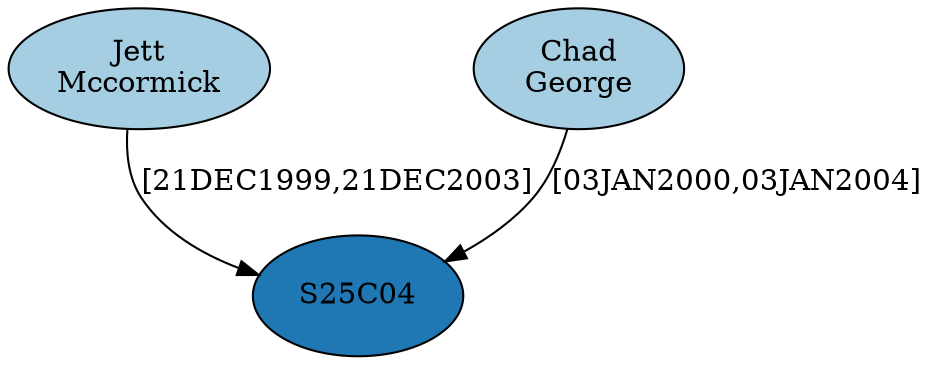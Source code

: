 digraph G {
layout=dot
node[colorscheme=paired8, style=filled, color=black, fixedSize=true, width=1.4, height=.8]
"I23074"[fillcolor= "1",label= "Jett\nMccormick"]
"I11068"[fillcolor= "1",label= "Chad\nGeorge"]
"R04P04S25C04"[fillcolor= "2",label= "S25C04"]
"I11068" -> "R04P04S25C04"[label= "[03JAN2000,03JAN2004]"]
"I23074" -> "R04P04S25C04"[label= "[21DEC1999,21DEC2003]"]
}
